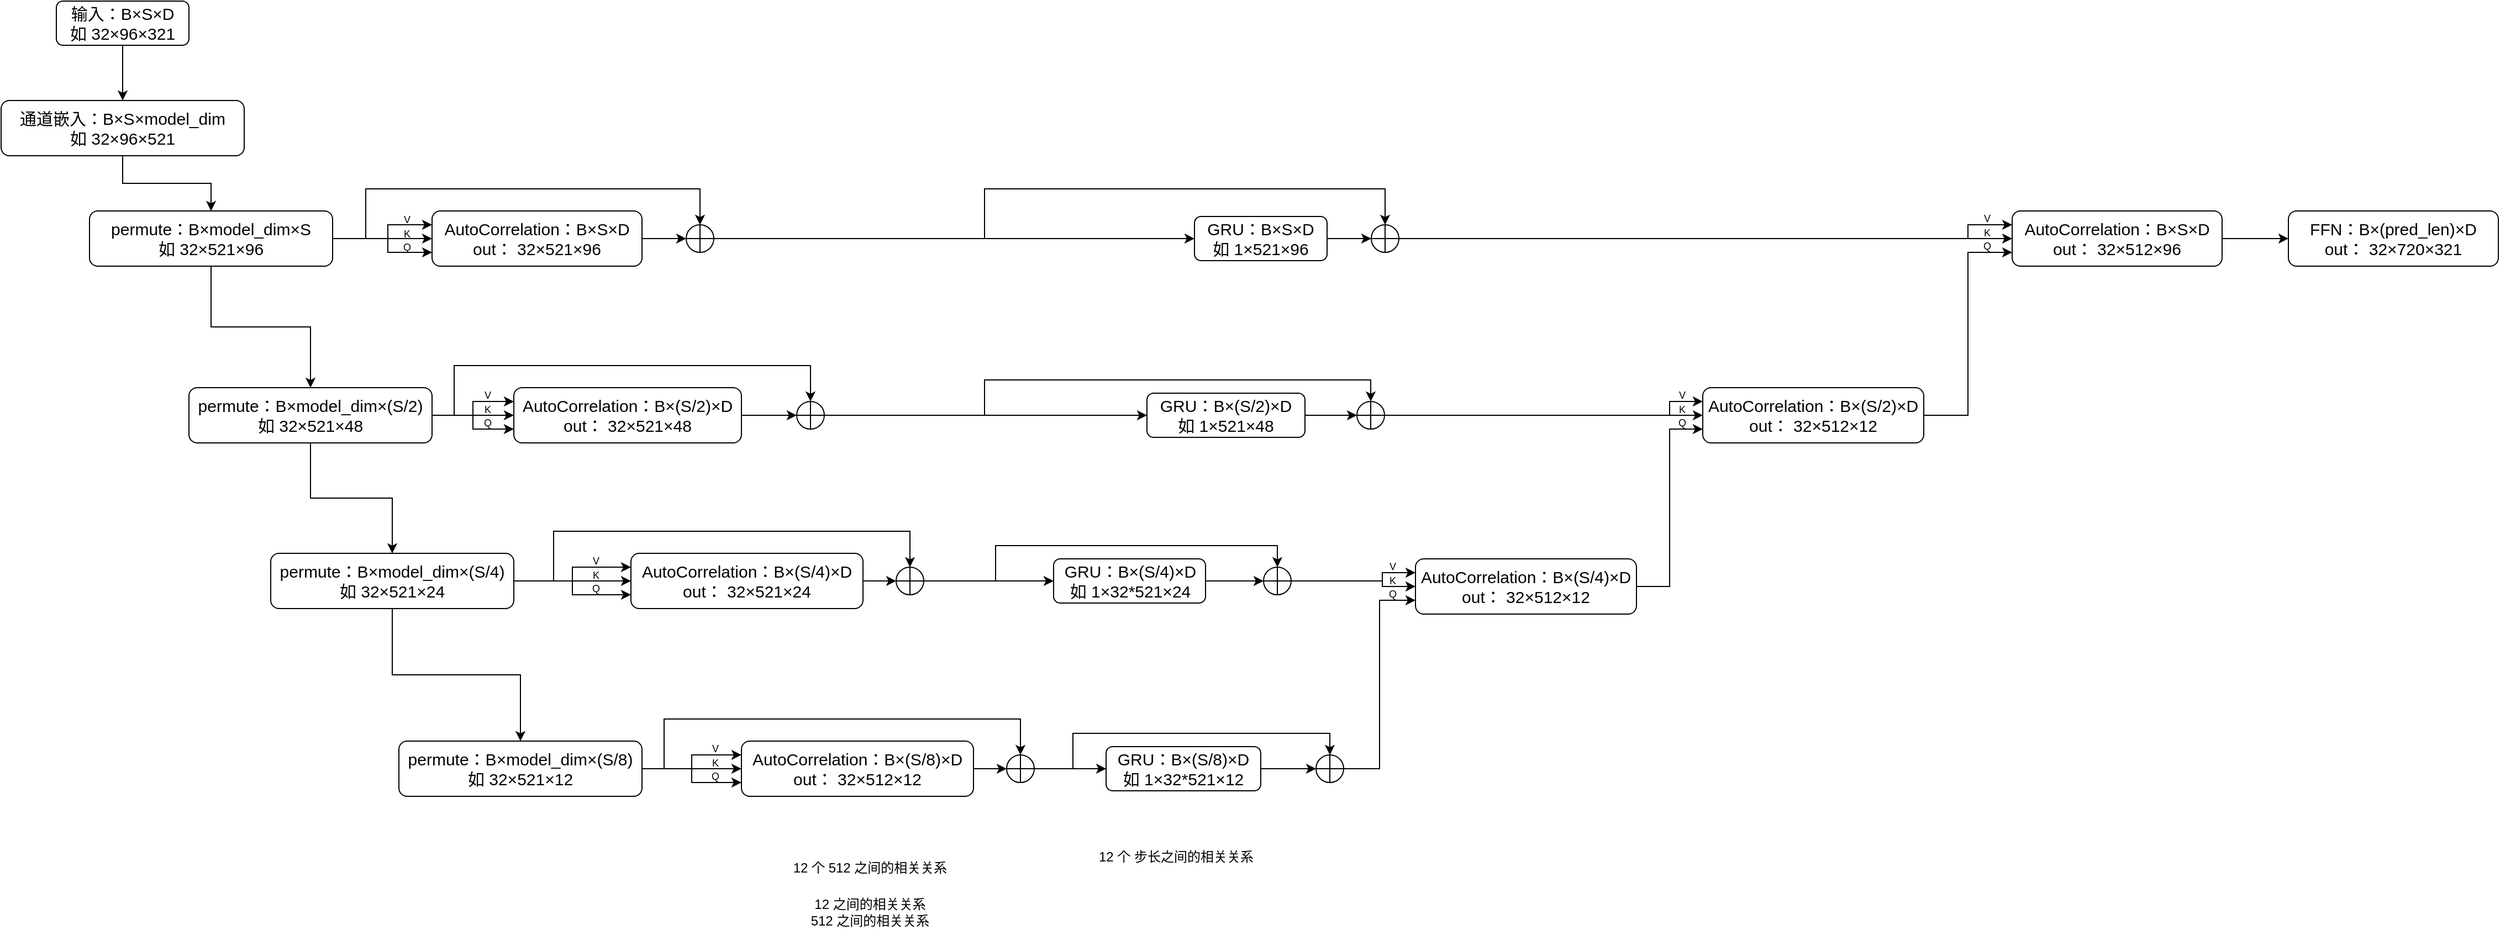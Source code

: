 <mxfile version="26.2.8" pages="2">
  <diagram name="第 1 页" id="hkFTQ6nqRGRFWogeTZOQ">
    <mxGraphModel dx="593" dy="408" grid="1" gridSize="10" guides="1" tooltips="1" connect="1" arrows="1" fold="1" page="1" pageScale="1" pageWidth="827" pageHeight="1169" math="0" shadow="0">
      <root>
        <mxCell id="0" />
        <mxCell id="1" parent="0" />
        <mxCell id="Gw7uP9N_sIeIxdFlUJaT-1" style="edgeStyle=orthogonalEdgeStyle;rounded=0;orthogonalLoop=1;jettySize=auto;html=1;exitX=0.5;exitY=1;exitDx=0;exitDy=0;entryX=0.5;entryY=0;entryDx=0;entryDy=0;fontFamily=Helvetica;fontSize=12;fontColor=default;" edge="1" parent="1" source="Gw7uP9N_sIeIxdFlUJaT-2" target="Gw7uP9N_sIeIxdFlUJaT-4">
          <mxGeometry relative="1" as="geometry" />
        </mxCell>
        <mxCell id="Gw7uP9N_sIeIxdFlUJaT-2" value="&lt;font style=&quot;font-size: 15px;&quot;&gt;输入：B×S×D&lt;/font&gt;&lt;div&gt;&lt;font style=&quot;font-size: 15px;&quot;&gt;如 32×96×321&lt;/font&gt;&lt;/div&gt;" style="rounded=1;whiteSpace=wrap;html=1;" vertex="1" parent="1">
          <mxGeometry x="230" y="290" width="120" height="40" as="geometry" />
        </mxCell>
        <mxCell id="Gw7uP9N_sIeIxdFlUJaT-3" style="edgeStyle=orthogonalEdgeStyle;rounded=0;orthogonalLoop=1;jettySize=auto;html=1;exitX=0.5;exitY=1;exitDx=0;exitDy=0;entryX=0.5;entryY=0;entryDx=0;entryDy=0;fontFamily=Helvetica;fontSize=12;fontColor=default;" edge="1" parent="1" source="Gw7uP9N_sIeIxdFlUJaT-4" target="Gw7uP9N_sIeIxdFlUJaT-10">
          <mxGeometry relative="1" as="geometry" />
        </mxCell>
        <mxCell id="Gw7uP9N_sIeIxdFlUJaT-4" value="&lt;font style=&quot;font-size: 15px;&quot;&gt;通道嵌入：B×S×model_dim&lt;/font&gt;&lt;div&gt;&lt;font style=&quot;font-size: 15px;&quot;&gt;如 32×96×521&lt;/font&gt;&lt;/div&gt;" style="rounded=1;whiteSpace=wrap;html=1;" vertex="1" parent="1">
          <mxGeometry x="180" y="380" width="220" height="50" as="geometry" />
        </mxCell>
        <mxCell id="Gw7uP9N_sIeIxdFlUJaT-5" style="edgeStyle=orthogonalEdgeStyle;rounded=0;orthogonalLoop=1;jettySize=auto;html=1;exitX=0.5;exitY=1;exitDx=0;exitDy=0;entryX=0.5;entryY=0;entryDx=0;entryDy=0;fontFamily=Helvetica;fontSize=12;fontColor=default;" edge="1" parent="1" source="Gw7uP9N_sIeIxdFlUJaT-10" target="Gw7uP9N_sIeIxdFlUJaT-14">
          <mxGeometry relative="1" as="geometry" />
        </mxCell>
        <mxCell id="Gw7uP9N_sIeIxdFlUJaT-6" style="edgeStyle=orthogonalEdgeStyle;rounded=0;orthogonalLoop=1;jettySize=auto;html=1;exitX=1;exitY=0.5;exitDx=0;exitDy=0;entryX=0;entryY=0.5;entryDx=0;entryDy=0;fontFamily=Helvetica;fontSize=12;fontColor=default;" edge="1" parent="1" source="Gw7uP9N_sIeIxdFlUJaT-10" target="Gw7uP9N_sIeIxdFlUJaT-19">
          <mxGeometry relative="1" as="geometry" />
        </mxCell>
        <mxCell id="Gw7uP9N_sIeIxdFlUJaT-7" style="edgeStyle=orthogonalEdgeStyle;rounded=0;orthogonalLoop=1;jettySize=auto;html=1;exitX=1;exitY=0.5;exitDx=0;exitDy=0;entryX=0;entryY=0.25;entryDx=0;entryDy=0;fontFamily=Helvetica;fontSize=12;fontColor=default;movable=0;resizable=0;rotatable=0;deletable=0;editable=0;locked=1;connectable=0;" edge="1" parent="1" source="Gw7uP9N_sIeIxdFlUJaT-10" target="Gw7uP9N_sIeIxdFlUJaT-19">
          <mxGeometry relative="1" as="geometry">
            <Array as="points">
              <mxPoint x="530" y="505" />
              <mxPoint x="530" y="493" />
            </Array>
          </mxGeometry>
        </mxCell>
        <mxCell id="Gw7uP9N_sIeIxdFlUJaT-8" style="edgeStyle=orthogonalEdgeStyle;rounded=0;orthogonalLoop=1;jettySize=auto;html=1;exitX=1;exitY=0.5;exitDx=0;exitDy=0;entryX=0;entryY=0.75;entryDx=0;entryDy=0;fontFamily=Helvetica;fontSize=12;fontColor=default;movable=0;resizable=0;rotatable=0;deletable=0;editable=0;locked=1;connectable=0;" edge="1" parent="1" source="Gw7uP9N_sIeIxdFlUJaT-10" target="Gw7uP9N_sIeIxdFlUJaT-19">
          <mxGeometry relative="1" as="geometry">
            <Array as="points">
              <mxPoint x="530" y="505" />
              <mxPoint x="530" y="517" />
            </Array>
          </mxGeometry>
        </mxCell>
        <mxCell id="Gw7uP9N_sIeIxdFlUJaT-9" style="edgeStyle=orthogonalEdgeStyle;rounded=0;orthogonalLoop=1;jettySize=auto;html=1;exitX=1;exitY=0.5;exitDx=0;exitDy=0;entryX=0.5;entryY=0;entryDx=0;entryDy=0;fontFamily=Helvetica;fontSize=12;fontColor=default;" edge="1" parent="1" source="Gw7uP9N_sIeIxdFlUJaT-10" target="Gw7uP9N_sIeIxdFlUJaT-22">
          <mxGeometry relative="1" as="geometry">
            <Array as="points">
              <mxPoint x="510" y="505" />
              <mxPoint x="510" y="460" />
              <mxPoint x="813" y="460" />
            </Array>
          </mxGeometry>
        </mxCell>
        <mxCell id="Gw7uP9N_sIeIxdFlUJaT-10" value="&lt;font style=&quot;font-size: 15px;&quot;&gt;permute：B×model_dim&lt;/font&gt;&lt;span style=&quot;font-size: 15px;&quot;&gt;×S&lt;/span&gt;&lt;div&gt;&lt;font style=&quot;font-size: 15px;&quot;&gt;如 32×521×96&lt;/font&gt;&lt;/div&gt;" style="rounded=1;whiteSpace=wrap;html=1;" vertex="1" parent="1">
          <mxGeometry x="260" y="480" width="220" height="50" as="geometry" />
        </mxCell>
        <mxCell id="Gw7uP9N_sIeIxdFlUJaT-11" style="edgeStyle=orthogonalEdgeStyle;rounded=0;orthogonalLoop=1;jettySize=auto;html=1;exitX=0.5;exitY=1;exitDx=0;exitDy=0;fontFamily=Helvetica;fontSize=12;fontColor=default;" edge="1" parent="1" source="Gw7uP9N_sIeIxdFlUJaT-14" target="Gw7uP9N_sIeIxdFlUJaT-16">
          <mxGeometry relative="1" as="geometry" />
        </mxCell>
        <mxCell id="Gw7uP9N_sIeIxdFlUJaT-12" style="edgeStyle=orthogonalEdgeStyle;rounded=0;orthogonalLoop=1;jettySize=auto;html=1;exitX=1;exitY=0.5;exitDx=0;exitDy=0;entryX=0;entryY=0.5;entryDx=0;entryDy=0;fontFamily=Helvetica;fontSize=12;fontColor=default;" edge="1" parent="1" source="Gw7uP9N_sIeIxdFlUJaT-14" target="Gw7uP9N_sIeIxdFlUJaT-28">
          <mxGeometry relative="1" as="geometry" />
        </mxCell>
        <mxCell id="Gw7uP9N_sIeIxdFlUJaT-13" style="edgeStyle=orthogonalEdgeStyle;rounded=0;orthogonalLoop=1;jettySize=auto;html=1;exitX=1;exitY=0.5;exitDx=0;exitDy=0;entryX=0.5;entryY=0;entryDx=0;entryDy=0;fontFamily=Helvetica;fontSize=12;fontColor=default;" edge="1" parent="1" source="Gw7uP9N_sIeIxdFlUJaT-14" target="Gw7uP9N_sIeIxdFlUJaT-30">
          <mxGeometry relative="1" as="geometry">
            <Array as="points">
              <mxPoint x="590" y="665" />
              <mxPoint x="590" y="620" />
              <mxPoint x="913" y="620" />
            </Array>
          </mxGeometry>
        </mxCell>
        <mxCell id="Gw7uP9N_sIeIxdFlUJaT-45" style="edgeStyle=orthogonalEdgeStyle;rounded=0;orthogonalLoop=1;jettySize=auto;html=1;exitX=1;exitY=0.5;exitDx=0;exitDy=0;entryX=0;entryY=0.25;entryDx=0;entryDy=0;fontFamily=Helvetica;fontSize=12;fontColor=default;" edge="1" parent="1" source="Gw7uP9N_sIeIxdFlUJaT-14" target="Gw7uP9N_sIeIxdFlUJaT-28">
          <mxGeometry relative="1" as="geometry" />
        </mxCell>
        <mxCell id="Gw7uP9N_sIeIxdFlUJaT-46" style="edgeStyle=orthogonalEdgeStyle;rounded=0;orthogonalLoop=1;jettySize=auto;html=1;exitX=1;exitY=0.5;exitDx=0;exitDy=0;entryX=0;entryY=0.75;entryDx=0;entryDy=0;fontFamily=Helvetica;fontSize=12;fontColor=default;" edge="1" parent="1" source="Gw7uP9N_sIeIxdFlUJaT-14" target="Gw7uP9N_sIeIxdFlUJaT-28">
          <mxGeometry relative="1" as="geometry" />
        </mxCell>
        <mxCell id="Gw7uP9N_sIeIxdFlUJaT-14" value="&lt;font style=&quot;font-size: 15px;&quot;&gt;permute：B×model_dim&lt;/font&gt;&lt;span style=&quot;font-size: 15px;&quot;&gt;×(S/2)&lt;/span&gt;&lt;div&gt;&lt;font style=&quot;font-size: 15px;&quot;&gt;如 32×521×48&lt;/font&gt;&lt;/div&gt;" style="rounded=1;whiteSpace=wrap;html=1;" vertex="1" parent="1">
          <mxGeometry x="350" y="640" width="220" height="50" as="geometry" />
        </mxCell>
        <mxCell id="Gw7uP9N_sIeIxdFlUJaT-15" style="edgeStyle=orthogonalEdgeStyle;rounded=0;orthogonalLoop=1;jettySize=auto;html=1;exitX=0.5;exitY=1;exitDx=0;exitDy=0;entryX=0.5;entryY=0;entryDx=0;entryDy=0;fontFamily=Helvetica;fontSize=12;fontColor=default;" edge="1" parent="1" source="Gw7uP9N_sIeIxdFlUJaT-16" target="Gw7uP9N_sIeIxdFlUJaT-17">
          <mxGeometry relative="1" as="geometry" />
        </mxCell>
        <mxCell id="Gw7uP9N_sIeIxdFlUJaT-57" style="edgeStyle=orthogonalEdgeStyle;rounded=0;orthogonalLoop=1;jettySize=auto;html=1;exitX=1;exitY=0.5;exitDx=0;exitDy=0;fontFamily=Helvetica;fontSize=12;fontColor=default;" edge="1" parent="1" source="Gw7uP9N_sIeIxdFlUJaT-16" target="Gw7uP9N_sIeIxdFlUJaT-49">
          <mxGeometry relative="1" as="geometry" />
        </mxCell>
        <mxCell id="Gw7uP9N_sIeIxdFlUJaT-58" style="edgeStyle=orthogonalEdgeStyle;rounded=0;orthogonalLoop=1;jettySize=auto;html=1;exitX=1;exitY=0.5;exitDx=0;exitDy=0;entryX=0.5;entryY=0;entryDx=0;entryDy=0;fontFamily=Helvetica;fontSize=12;fontColor=default;" edge="1" parent="1" source="Gw7uP9N_sIeIxdFlUJaT-16" target="Gw7uP9N_sIeIxdFlUJaT-52">
          <mxGeometry relative="1" as="geometry">
            <Array as="points">
              <mxPoint x="680" y="815" />
              <mxPoint x="680" y="770" />
              <mxPoint x="1003" y="770" />
            </Array>
          </mxGeometry>
        </mxCell>
        <mxCell id="Gw7uP9N_sIeIxdFlUJaT-59" style="edgeStyle=orthogonalEdgeStyle;rounded=0;orthogonalLoop=1;jettySize=auto;html=1;exitX=1;exitY=0.5;exitDx=0;exitDy=0;entryX=0;entryY=0.25;entryDx=0;entryDy=0;fontFamily=Helvetica;fontSize=12;fontColor=default;" edge="1" parent="1" source="Gw7uP9N_sIeIxdFlUJaT-16" target="Gw7uP9N_sIeIxdFlUJaT-49">
          <mxGeometry relative="1" as="geometry" />
        </mxCell>
        <mxCell id="Gw7uP9N_sIeIxdFlUJaT-60" style="edgeStyle=orthogonalEdgeStyle;rounded=0;orthogonalLoop=1;jettySize=auto;html=1;exitX=1;exitY=0.5;exitDx=0;exitDy=0;entryX=0;entryY=0.75;entryDx=0;entryDy=0;fontFamily=Helvetica;fontSize=12;fontColor=default;" edge="1" parent="1" source="Gw7uP9N_sIeIxdFlUJaT-16" target="Gw7uP9N_sIeIxdFlUJaT-49">
          <mxGeometry relative="1" as="geometry" />
        </mxCell>
        <mxCell id="Gw7uP9N_sIeIxdFlUJaT-16" value="&lt;font style=&quot;font-size: 15px;&quot;&gt;permute：B×model_dim&lt;/font&gt;&lt;span style=&quot;font-size: 15px;&quot;&gt;×(S/4)&lt;/span&gt;&lt;div&gt;&lt;font style=&quot;font-size: 15px;&quot;&gt;如 32×521×24&lt;/font&gt;&lt;/div&gt;" style="rounded=1;whiteSpace=wrap;html=1;" vertex="1" parent="1">
          <mxGeometry x="424" y="790" width="220" height="50" as="geometry" />
        </mxCell>
        <mxCell id="Gw7uP9N_sIeIxdFlUJaT-70" style="edgeStyle=orthogonalEdgeStyle;rounded=0;orthogonalLoop=1;jettySize=auto;html=1;exitX=1;exitY=0.5;exitDx=0;exitDy=0;entryX=0;entryY=0.5;entryDx=0;entryDy=0;fontFamily=Helvetica;fontSize=12;fontColor=default;" edge="1" parent="1" source="Gw7uP9N_sIeIxdFlUJaT-17" target="Gw7uP9N_sIeIxdFlUJaT-62">
          <mxGeometry relative="1" as="geometry" />
        </mxCell>
        <mxCell id="Gw7uP9N_sIeIxdFlUJaT-71" style="edgeStyle=orthogonalEdgeStyle;rounded=0;orthogonalLoop=1;jettySize=auto;html=1;exitX=1;exitY=0.5;exitDx=0;exitDy=0;entryX=0.5;entryY=0;entryDx=0;entryDy=0;fontFamily=Helvetica;fontSize=12;fontColor=default;" edge="1" parent="1" source="Gw7uP9N_sIeIxdFlUJaT-17" target="Gw7uP9N_sIeIxdFlUJaT-65">
          <mxGeometry relative="1" as="geometry">
            <Array as="points">
              <mxPoint x="780" y="985" />
              <mxPoint x="780" y="940" />
              <mxPoint x="1103" y="940" />
            </Array>
          </mxGeometry>
        </mxCell>
        <mxCell id="Gw7uP9N_sIeIxdFlUJaT-72" style="edgeStyle=orthogonalEdgeStyle;rounded=0;orthogonalLoop=1;jettySize=auto;html=1;exitX=1;exitY=0.5;exitDx=0;exitDy=0;entryX=0;entryY=0.25;entryDx=0;entryDy=0;fontFamily=Helvetica;fontSize=12;fontColor=default;" edge="1" parent="1" source="Gw7uP9N_sIeIxdFlUJaT-17" target="Gw7uP9N_sIeIxdFlUJaT-62">
          <mxGeometry relative="1" as="geometry" />
        </mxCell>
        <mxCell id="Gw7uP9N_sIeIxdFlUJaT-73" style="edgeStyle=orthogonalEdgeStyle;rounded=0;orthogonalLoop=1;jettySize=auto;html=1;exitX=1;exitY=0.5;exitDx=0;exitDy=0;entryX=0;entryY=0.75;entryDx=0;entryDy=0;fontFamily=Helvetica;fontSize=12;fontColor=default;" edge="1" parent="1" source="Gw7uP9N_sIeIxdFlUJaT-17" target="Gw7uP9N_sIeIxdFlUJaT-62">
          <mxGeometry relative="1" as="geometry" />
        </mxCell>
        <mxCell id="Gw7uP9N_sIeIxdFlUJaT-17" value="&lt;font style=&quot;font-size: 15px;&quot;&gt;permute：B×model_dim&lt;/font&gt;&lt;span style=&quot;font-size: 15px;&quot;&gt;×(S/8)&lt;/span&gt;&lt;div&gt;&lt;font style=&quot;font-size: 15px;&quot;&gt;如 32×521×12&lt;/font&gt;&lt;/div&gt;" style="rounded=1;whiteSpace=wrap;html=1;" vertex="1" parent="1">
          <mxGeometry x="540" y="960" width="220" height="50" as="geometry" />
        </mxCell>
        <mxCell id="Gw7uP9N_sIeIxdFlUJaT-27" style="edgeStyle=orthogonalEdgeStyle;rounded=0;orthogonalLoop=1;jettySize=auto;html=1;exitX=1;exitY=0.5;exitDx=0;exitDy=0;entryX=0;entryY=0.5;entryDx=0;entryDy=0;fontFamily=Helvetica;fontSize=12;fontColor=default;" edge="1" parent="1" source="Gw7uP9N_sIeIxdFlUJaT-28" target="Gw7uP9N_sIeIxdFlUJaT-30">
          <mxGeometry relative="1" as="geometry" />
        </mxCell>
        <mxCell id="Gw7uP9N_sIeIxdFlUJaT-28" value="&lt;font style=&quot;font-size: 15px;&quot;&gt;AutoCorrelation：B×(S/2)×D&lt;/font&gt;&lt;div&gt;&lt;font style=&quot;font-size: 15px;&quot;&gt;out： 32×521×48&lt;/font&gt;&lt;/div&gt;" style="rounded=1;whiteSpace=wrap;html=1;" vertex="1" parent="1">
          <mxGeometry x="644" y="640" width="206" height="50" as="geometry" />
        </mxCell>
        <mxCell id="Gw7uP9N_sIeIxdFlUJaT-29" style="edgeStyle=orthogonalEdgeStyle;rounded=0;orthogonalLoop=1;jettySize=auto;html=1;exitX=1;exitY=0.5;exitDx=0;exitDy=0;entryX=0;entryY=0.5;entryDx=0;entryDy=0;fontFamily=Helvetica;fontSize=12;fontColor=default;" edge="1" parent="1" source="Gw7uP9N_sIeIxdFlUJaT-30" target="Gw7uP9N_sIeIxdFlUJaT-32">
          <mxGeometry relative="1" as="geometry" />
        </mxCell>
        <mxCell id="Gw7uP9N_sIeIxdFlUJaT-35" style="edgeStyle=orthogonalEdgeStyle;rounded=0;orthogonalLoop=1;jettySize=auto;html=1;exitX=1;exitY=0.5;exitDx=0;exitDy=0;entryX=0.5;entryY=0;entryDx=0;entryDy=0;fontFamily=Helvetica;fontSize=12;fontColor=default;" edge="1" parent="1" source="Gw7uP9N_sIeIxdFlUJaT-30" target="Gw7uP9N_sIeIxdFlUJaT-34">
          <mxGeometry relative="1" as="geometry">
            <Array as="points">
              <mxPoint x="1070" y="665" />
              <mxPoint x="1070" y="633" />
              <mxPoint x="1420" y="633" />
            </Array>
          </mxGeometry>
        </mxCell>
        <mxCell id="Gw7uP9N_sIeIxdFlUJaT-30" value="" style="shape=orEllipse;perimeter=ellipsePerimeter;whiteSpace=wrap;html=1;backgroundOutline=1;rounded=1;strokeColor=default;align=center;verticalAlign=middle;fontFamily=Helvetica;fontSize=12;fontColor=default;fillColor=default;" vertex="1" parent="1">
          <mxGeometry x="900" y="652.5" width="25" height="25" as="geometry" />
        </mxCell>
        <mxCell id="Gw7uP9N_sIeIxdFlUJaT-31" style="edgeStyle=orthogonalEdgeStyle;rounded=0;orthogonalLoop=1;jettySize=auto;html=1;exitX=1;exitY=0.5;exitDx=0;exitDy=0;entryX=0;entryY=0.5;entryDx=0;entryDy=0;fontFamily=Helvetica;fontSize=12;fontColor=default;" edge="1" parent="1" source="Gw7uP9N_sIeIxdFlUJaT-32" target="Gw7uP9N_sIeIxdFlUJaT-34">
          <mxGeometry relative="1" as="geometry" />
        </mxCell>
        <mxCell id="Gw7uP9N_sIeIxdFlUJaT-32" value="&lt;font style=&quot;font-size: 15px;&quot;&gt;GRU：B×(S/2)×D&lt;/font&gt;&lt;div&gt;&lt;font style=&quot;font-size: 15px;&quot;&gt;如 1×521×48&lt;/font&gt;&lt;/div&gt;" style="rounded=1;whiteSpace=wrap;html=1;" vertex="1" parent="1">
          <mxGeometry x="1217" y="645" width="143" height="40" as="geometry" />
        </mxCell>
        <mxCell id="Gw7uP9N_sIeIxdFlUJaT-33" style="edgeStyle=orthogonalEdgeStyle;rounded=0;orthogonalLoop=1;jettySize=auto;html=1;exitX=1;exitY=0.5;exitDx=0;exitDy=0;fontFamily=Helvetica;fontSize=12;fontColor=default;" edge="1" parent="1" source="Gw7uP9N_sIeIxdFlUJaT-34" target="Gw7uP9N_sIeIxdFlUJaT-102">
          <mxGeometry relative="1" as="geometry">
            <mxPoint x="1260" y="665.353" as="targetPoint" />
          </mxGeometry>
        </mxCell>
        <mxCell id="Gw7uP9N_sIeIxdFlUJaT-104" style="edgeStyle=orthogonalEdgeStyle;rounded=0;orthogonalLoop=1;jettySize=auto;html=1;exitX=1;exitY=0.5;exitDx=0;exitDy=0;entryX=0;entryY=0.25;entryDx=0;entryDy=0;fontFamily=Helvetica;fontSize=12;fontColor=default;" edge="1" parent="1" source="Gw7uP9N_sIeIxdFlUJaT-34" target="Gw7uP9N_sIeIxdFlUJaT-102">
          <mxGeometry relative="1" as="geometry">
            <Array as="points">
              <mxPoint x="1690" y="665" />
              <mxPoint x="1690" y="653" />
            </Array>
          </mxGeometry>
        </mxCell>
        <mxCell id="Gw7uP9N_sIeIxdFlUJaT-34" value="" style="shape=orEllipse;perimeter=ellipsePerimeter;whiteSpace=wrap;html=1;backgroundOutline=1;rounded=1;strokeColor=default;align=center;verticalAlign=middle;fontFamily=Helvetica;fontSize=12;fontColor=default;fillColor=default;" vertex="1" parent="1">
          <mxGeometry x="1407" y="652.5" width="25" height="25" as="geometry" />
        </mxCell>
        <mxCell id="Gw7uP9N_sIeIxdFlUJaT-48" style="edgeStyle=orthogonalEdgeStyle;rounded=0;orthogonalLoop=1;jettySize=auto;html=1;exitX=1;exitY=0.5;exitDx=0;exitDy=0;entryX=0;entryY=0.5;entryDx=0;entryDy=0;fontFamily=Helvetica;fontSize=12;fontColor=default;" edge="1" parent="1" source="Gw7uP9N_sIeIxdFlUJaT-49" target="Gw7uP9N_sIeIxdFlUJaT-52">
          <mxGeometry relative="1" as="geometry" />
        </mxCell>
        <mxCell id="Gw7uP9N_sIeIxdFlUJaT-49" value="&lt;font style=&quot;font-size: 15px;&quot;&gt;AutoCorrelation：B×(S/4)×D&lt;/font&gt;&lt;div&gt;&lt;font style=&quot;font-size: 15px;&quot;&gt;out： 32×521×24&lt;/font&gt;&lt;/div&gt;" style="rounded=1;whiteSpace=wrap;html=1;" vertex="1" parent="1">
          <mxGeometry x="750" y="790" width="210" height="50" as="geometry" />
        </mxCell>
        <mxCell id="Gw7uP9N_sIeIxdFlUJaT-50" style="edgeStyle=orthogonalEdgeStyle;rounded=0;orthogonalLoop=1;jettySize=auto;html=1;exitX=1;exitY=0.5;exitDx=0;exitDy=0;entryX=0;entryY=0.5;entryDx=0;entryDy=0;fontFamily=Helvetica;fontSize=12;fontColor=default;" edge="1" parent="1" source="Gw7uP9N_sIeIxdFlUJaT-52" target="Gw7uP9N_sIeIxdFlUJaT-54">
          <mxGeometry relative="1" as="geometry" />
        </mxCell>
        <mxCell id="Gw7uP9N_sIeIxdFlUJaT-51" style="edgeStyle=orthogonalEdgeStyle;rounded=0;orthogonalLoop=1;jettySize=auto;html=1;exitX=1;exitY=0.5;exitDx=0;exitDy=0;entryX=0.5;entryY=0;entryDx=0;entryDy=0;fontFamily=Helvetica;fontSize=12;fontColor=default;" edge="1" parent="1" source="Gw7uP9N_sIeIxdFlUJaT-52" target="Gw7uP9N_sIeIxdFlUJaT-56">
          <mxGeometry relative="1" as="geometry">
            <Array as="points">
              <mxPoint x="1080" y="815" />
              <mxPoint x="1080" y="783" />
              <mxPoint x="1335" y="783" />
            </Array>
          </mxGeometry>
        </mxCell>
        <mxCell id="Gw7uP9N_sIeIxdFlUJaT-52" value="" style="shape=orEllipse;perimeter=ellipsePerimeter;whiteSpace=wrap;html=1;backgroundOutline=1;rounded=1;strokeColor=default;align=center;verticalAlign=middle;fontFamily=Helvetica;fontSize=12;fontColor=default;fillColor=default;" vertex="1" parent="1">
          <mxGeometry x="990" y="802.5" width="25" height="25" as="geometry" />
        </mxCell>
        <mxCell id="Gw7uP9N_sIeIxdFlUJaT-53" style="edgeStyle=orthogonalEdgeStyle;rounded=0;orthogonalLoop=1;jettySize=auto;html=1;exitX=1;exitY=0.5;exitDx=0;exitDy=0;entryX=0;entryY=0.5;entryDx=0;entryDy=0;fontFamily=Helvetica;fontSize=12;fontColor=default;" edge="1" parent="1" source="Gw7uP9N_sIeIxdFlUJaT-54" target="Gw7uP9N_sIeIxdFlUJaT-56">
          <mxGeometry relative="1" as="geometry" />
        </mxCell>
        <mxCell id="Gw7uP9N_sIeIxdFlUJaT-54" value="&lt;font style=&quot;font-size: 15px;&quot;&gt;GRU：B×(S/4)×D&lt;/font&gt;&lt;div&gt;&lt;font style=&quot;font-size: 15px;&quot;&gt;如 1×32*521×24&lt;/font&gt;&lt;/div&gt;" style="rounded=1;whiteSpace=wrap;html=1;" vertex="1" parent="1">
          <mxGeometry x="1132.5" y="795" width="137.5" height="40" as="geometry" />
        </mxCell>
        <mxCell id="Gw7uP9N_sIeIxdFlUJaT-55" style="edgeStyle=orthogonalEdgeStyle;rounded=0;orthogonalLoop=1;jettySize=auto;html=1;exitX=1;exitY=0.5;exitDx=0;exitDy=0;fontFamily=Helvetica;fontSize=12;fontColor=default;" edge="1" parent="1" source="Gw7uP9N_sIeIxdFlUJaT-56" target="Gw7uP9N_sIeIxdFlUJaT-78">
          <mxGeometry relative="1" as="geometry">
            <mxPoint x="1350" y="815.353" as="targetPoint" />
            <Array as="points">
              <mxPoint x="1430" y="815" />
              <mxPoint x="1430" y="820" />
            </Array>
          </mxGeometry>
        </mxCell>
        <mxCell id="Gw7uP9N_sIeIxdFlUJaT-79" style="edgeStyle=orthogonalEdgeStyle;rounded=0;orthogonalLoop=1;jettySize=auto;html=1;exitX=1;exitY=0.5;exitDx=0;exitDy=0;fontFamily=Helvetica;fontSize=12;fontColor=default;entryX=0;entryY=0.25;entryDx=0;entryDy=0;" edge="1" parent="1" source="Gw7uP9N_sIeIxdFlUJaT-56" target="Gw7uP9N_sIeIxdFlUJaT-78">
          <mxGeometry relative="1" as="geometry">
            <mxPoint x="1370" y="800" as="targetPoint" />
            <Array as="points">
              <mxPoint x="1430" y="815" />
              <mxPoint x="1430" y="808" />
            </Array>
          </mxGeometry>
        </mxCell>
        <mxCell id="Gw7uP9N_sIeIxdFlUJaT-56" value="" style="shape=orEllipse;perimeter=ellipsePerimeter;whiteSpace=wrap;html=1;backgroundOutline=1;rounded=1;strokeColor=default;align=center;verticalAlign=middle;fontFamily=Helvetica;fontSize=12;fontColor=default;fillColor=default;" vertex="1" parent="1">
          <mxGeometry x="1322.5" y="802.5" width="25" height="25" as="geometry" />
        </mxCell>
        <mxCell id="Gw7uP9N_sIeIxdFlUJaT-61" style="edgeStyle=orthogonalEdgeStyle;rounded=0;orthogonalLoop=1;jettySize=auto;html=1;exitX=1;exitY=0.5;exitDx=0;exitDy=0;entryX=0;entryY=0.5;entryDx=0;entryDy=0;fontFamily=Helvetica;fontSize=12;fontColor=default;" edge="1" parent="1" source="Gw7uP9N_sIeIxdFlUJaT-62" target="Gw7uP9N_sIeIxdFlUJaT-65">
          <mxGeometry relative="1" as="geometry" />
        </mxCell>
        <mxCell id="Gw7uP9N_sIeIxdFlUJaT-62" value="&lt;font style=&quot;font-size: 15px;&quot;&gt;AutoCorrelation：B×(S/8)×D&lt;/font&gt;&lt;div&gt;&lt;font style=&quot;font-size: 15px;&quot;&gt;out： 32×512×12&lt;/font&gt;&lt;/div&gt;" style="rounded=1;whiteSpace=wrap;html=1;" vertex="1" parent="1">
          <mxGeometry x="850" y="960" width="210" height="50" as="geometry" />
        </mxCell>
        <mxCell id="Gw7uP9N_sIeIxdFlUJaT-63" style="edgeStyle=orthogonalEdgeStyle;rounded=0;orthogonalLoop=1;jettySize=auto;html=1;exitX=1;exitY=0.5;exitDx=0;exitDy=0;entryX=0;entryY=0.5;entryDx=0;entryDy=0;fontFamily=Helvetica;fontSize=12;fontColor=default;" edge="1" parent="1" source="Gw7uP9N_sIeIxdFlUJaT-65" target="Gw7uP9N_sIeIxdFlUJaT-67">
          <mxGeometry relative="1" as="geometry" />
        </mxCell>
        <mxCell id="Gw7uP9N_sIeIxdFlUJaT-64" style="edgeStyle=orthogonalEdgeStyle;rounded=0;orthogonalLoop=1;jettySize=auto;html=1;exitX=1;exitY=0.5;exitDx=0;exitDy=0;entryX=0.5;entryY=0;entryDx=0;entryDy=0;fontFamily=Helvetica;fontSize=12;fontColor=default;" edge="1" parent="1" source="Gw7uP9N_sIeIxdFlUJaT-65" target="Gw7uP9N_sIeIxdFlUJaT-69">
          <mxGeometry relative="1" as="geometry">
            <Array as="points">
              <mxPoint x="1150" y="985" />
              <mxPoint x="1150" y="953" />
              <mxPoint x="1383" y="953" />
            </Array>
          </mxGeometry>
        </mxCell>
        <mxCell id="Gw7uP9N_sIeIxdFlUJaT-65" value="" style="shape=orEllipse;perimeter=ellipsePerimeter;whiteSpace=wrap;html=1;backgroundOutline=1;rounded=1;strokeColor=default;align=center;verticalAlign=middle;fontFamily=Helvetica;fontSize=12;fontColor=default;fillColor=default;" vertex="1" parent="1">
          <mxGeometry x="1090" y="972.5" width="25" height="25" as="geometry" />
        </mxCell>
        <mxCell id="Gw7uP9N_sIeIxdFlUJaT-66" style="edgeStyle=orthogonalEdgeStyle;rounded=0;orthogonalLoop=1;jettySize=auto;html=1;exitX=1;exitY=0.5;exitDx=0;exitDy=0;entryX=0;entryY=0.5;entryDx=0;entryDy=0;fontFamily=Helvetica;fontSize=12;fontColor=default;" edge="1" parent="1" source="Gw7uP9N_sIeIxdFlUJaT-67" target="Gw7uP9N_sIeIxdFlUJaT-69">
          <mxGeometry relative="1" as="geometry" />
        </mxCell>
        <mxCell id="Gw7uP9N_sIeIxdFlUJaT-67" value="&lt;font style=&quot;font-size: 15px;&quot;&gt;GRU：B×(S/8)×D&lt;/font&gt;&lt;div&gt;&lt;font style=&quot;font-size: 15px;&quot;&gt;如 1×32*521×12&lt;/font&gt;&lt;/div&gt;" style="rounded=1;whiteSpace=wrap;html=1;" vertex="1" parent="1">
          <mxGeometry x="1180" y="965" width="140" height="40" as="geometry" />
        </mxCell>
        <mxCell id="Gw7uP9N_sIeIxdFlUJaT-68" style="edgeStyle=orthogonalEdgeStyle;rounded=0;orthogonalLoop=1;jettySize=auto;html=1;exitX=1;exitY=0.5;exitDx=0;exitDy=0;fontFamily=Helvetica;fontSize=12;fontColor=default;entryX=0;entryY=0.75;entryDx=0;entryDy=0;" edge="1" parent="1" source="Gw7uP9N_sIeIxdFlUJaT-69" target="Gw7uP9N_sIeIxdFlUJaT-78">
          <mxGeometry relative="1" as="geometry">
            <mxPoint x="1450" y="985.353" as="targetPoint" />
          </mxGeometry>
        </mxCell>
        <mxCell id="Gw7uP9N_sIeIxdFlUJaT-69" value="" style="shape=orEllipse;perimeter=ellipsePerimeter;whiteSpace=wrap;html=1;backgroundOutline=1;rounded=1;strokeColor=default;align=center;verticalAlign=middle;fontFamily=Helvetica;fontSize=12;fontColor=default;fillColor=default;" vertex="1" parent="1">
          <mxGeometry x="1370" y="972.5" width="25" height="25" as="geometry" />
        </mxCell>
        <mxCell id="Gw7uP9N_sIeIxdFlUJaT-75" value="12 个 512 之间的相关关系" style="text;html=1;align=center;verticalAlign=middle;whiteSpace=wrap;rounded=0;fontFamily=Helvetica;fontSize=12;fontColor=default;" vertex="1" parent="1">
          <mxGeometry x="883" y="1050" width="167" height="50" as="geometry" />
        </mxCell>
        <mxCell id="Gw7uP9N_sIeIxdFlUJaT-76" value="12 个 步长之间的相关关系" style="text;html=1;align=center;verticalAlign=middle;whiteSpace=wrap;rounded=0;fontFamily=Helvetica;fontSize=12;fontColor=default;" vertex="1" parent="1">
          <mxGeometry x="1160" y="1040" width="167" height="50" as="geometry" />
        </mxCell>
        <mxCell id="Gw7uP9N_sIeIxdFlUJaT-77" value="12 之间的相关关系&lt;div&gt;512 之间的相关关系&lt;/div&gt;" style="text;html=1;align=center;verticalAlign=middle;whiteSpace=wrap;rounded=0;fontFamily=Helvetica;fontSize=12;fontColor=default;" vertex="1" parent="1">
          <mxGeometry x="883" y="1090" width="167" height="50" as="geometry" />
        </mxCell>
        <mxCell id="Gw7uP9N_sIeIxdFlUJaT-103" style="edgeStyle=orthogonalEdgeStyle;rounded=0;orthogonalLoop=1;jettySize=auto;html=1;exitX=1;exitY=0.5;exitDx=0;exitDy=0;entryX=0;entryY=0.75;entryDx=0;entryDy=0;fontFamily=Helvetica;fontSize=12;fontColor=default;" edge="1" parent="1" source="Gw7uP9N_sIeIxdFlUJaT-78" target="Gw7uP9N_sIeIxdFlUJaT-102">
          <mxGeometry relative="1" as="geometry" />
        </mxCell>
        <mxCell id="Gw7uP9N_sIeIxdFlUJaT-78" value="&lt;font style=&quot;font-size: 15px;&quot;&gt;AutoCorrelation：B×(S/4)×D&lt;/font&gt;&lt;div&gt;&lt;font style=&quot;font-size: 15px;&quot;&gt;out： 32×512×12&lt;/font&gt;&lt;/div&gt;" style="rounded=1;whiteSpace=wrap;html=1;" vertex="1" parent="1">
          <mxGeometry x="1460" y="795" width="200" height="50" as="geometry" />
        </mxCell>
        <mxCell id="Gw7uP9N_sIeIxdFlUJaT-82" value="&lt;font style=&quot;font-size: 9px;&quot;&gt;V&lt;/font&gt;" style="text;html=1;align=center;verticalAlign=middle;whiteSpace=wrap;rounded=0;fontFamily=Helvetica;fontSize=12;fontColor=default;" vertex="1" parent="1">
          <mxGeometry x="612.5" y="642" width="15" height="7.5" as="geometry" />
        </mxCell>
        <mxCell id="Gw7uP9N_sIeIxdFlUJaT-85" value="&lt;font style=&quot;font-size: 9px;&quot;&gt;K&lt;/font&gt;" style="text;html=1;align=center;verticalAlign=middle;whiteSpace=wrap;rounded=0;fontFamily=Helvetica;fontSize=12;fontColor=default;" vertex="1" parent="1">
          <mxGeometry x="612.5" y="655.5" width="15" height="7.5" as="geometry" />
        </mxCell>
        <mxCell id="Gw7uP9N_sIeIxdFlUJaT-86" value="&lt;span style=&quot;font-size: 9px;&quot;&gt;Q&lt;/span&gt;" style="text;html=1;align=center;verticalAlign=middle;whiteSpace=wrap;rounded=0;fontFamily=Helvetica;fontSize=12;fontColor=default;" vertex="1" parent="1">
          <mxGeometry x="612.5" y="667" width="15" height="7.5" as="geometry" />
        </mxCell>
        <mxCell id="Gw7uP9N_sIeIxdFlUJaT-90" value="&lt;font style=&quot;font-size: 9px;&quot;&gt;V&lt;/font&gt;" style="text;html=1;align=center;verticalAlign=middle;whiteSpace=wrap;rounded=0;fontFamily=Helvetica;fontSize=12;fontColor=default;" vertex="1" parent="1">
          <mxGeometry x="711" y="792" width="15" height="7.5" as="geometry" />
        </mxCell>
        <mxCell id="Gw7uP9N_sIeIxdFlUJaT-91" value="&lt;font style=&quot;font-size: 9px;&quot;&gt;K&lt;/font&gt;" style="text;html=1;align=center;verticalAlign=middle;whiteSpace=wrap;rounded=0;fontFamily=Helvetica;fontSize=12;fontColor=default;" vertex="1" parent="1">
          <mxGeometry x="711" y="805.5" width="15" height="7.5" as="geometry" />
        </mxCell>
        <mxCell id="Gw7uP9N_sIeIxdFlUJaT-92" value="&lt;span style=&quot;font-size: 9px;&quot;&gt;Q&lt;/span&gt;" style="text;html=1;align=center;verticalAlign=middle;whiteSpace=wrap;rounded=0;fontFamily=Helvetica;fontSize=12;fontColor=default;" vertex="1" parent="1">
          <mxGeometry x="711" y="817" width="15" height="7.5" as="geometry" />
        </mxCell>
        <mxCell id="Gw7uP9N_sIeIxdFlUJaT-93" value="&lt;font style=&quot;font-size: 9px;&quot;&gt;V&lt;/font&gt;" style="text;html=1;align=center;verticalAlign=middle;whiteSpace=wrap;rounded=0;fontFamily=Helvetica;fontSize=12;fontColor=default;" vertex="1" parent="1">
          <mxGeometry x="819" y="962" width="15" height="7.5" as="geometry" />
        </mxCell>
        <mxCell id="Gw7uP9N_sIeIxdFlUJaT-94" value="&lt;font style=&quot;font-size: 9px;&quot;&gt;K&lt;/font&gt;" style="text;html=1;align=center;verticalAlign=middle;whiteSpace=wrap;rounded=0;fontFamily=Helvetica;fontSize=12;fontColor=default;" vertex="1" parent="1">
          <mxGeometry x="819" y="975.5" width="15" height="7.5" as="geometry" />
        </mxCell>
        <mxCell id="Gw7uP9N_sIeIxdFlUJaT-95" value="&lt;span style=&quot;font-size: 9px;&quot;&gt;Q&lt;/span&gt;" style="text;html=1;align=center;verticalAlign=middle;whiteSpace=wrap;rounded=0;fontFamily=Helvetica;fontSize=12;fontColor=default;" vertex="1" parent="1">
          <mxGeometry x="819" y="987" width="15" height="7.5" as="geometry" />
        </mxCell>
        <mxCell id="Gw7uP9N_sIeIxdFlUJaT-96" value="&lt;font style=&quot;font-size: 9px;&quot;&gt;V&lt;/font&gt;" style="text;html=1;align=center;verticalAlign=middle;whiteSpace=wrap;rounded=0;fontFamily=Helvetica;fontSize=12;fontColor=default;" vertex="1" parent="1">
          <mxGeometry x="540" y="483" width="15" height="7.5" as="geometry" />
        </mxCell>
        <mxCell id="Gw7uP9N_sIeIxdFlUJaT-97" value="&lt;font style=&quot;font-size: 9px;&quot;&gt;K&lt;/font&gt;" style="text;html=1;align=center;verticalAlign=middle;whiteSpace=wrap;rounded=0;fontFamily=Helvetica;fontSize=12;fontColor=default;" vertex="1" parent="1">
          <mxGeometry x="540" y="496.5" width="15" height="7.5" as="geometry" />
        </mxCell>
        <mxCell id="Gw7uP9N_sIeIxdFlUJaT-98" value="&lt;span style=&quot;font-size: 9px;&quot;&gt;Q&lt;/span&gt;" style="text;html=1;align=center;verticalAlign=middle;whiteSpace=wrap;rounded=0;fontFamily=Helvetica;fontSize=12;fontColor=default;" vertex="1" parent="1">
          <mxGeometry x="540" y="508" width="15" height="7.5" as="geometry" />
        </mxCell>
        <mxCell id="Gw7uP9N_sIeIxdFlUJaT-99" value="&lt;font style=&quot;font-size: 9px;&quot;&gt;V&lt;/font&gt;" style="text;html=1;align=center;verticalAlign=middle;whiteSpace=wrap;rounded=0;fontFamily=Helvetica;fontSize=12;fontColor=default;" vertex="1" parent="1">
          <mxGeometry x="1432" y="796.75" width="15" height="7.5" as="geometry" />
        </mxCell>
        <mxCell id="Gw7uP9N_sIeIxdFlUJaT-100" value="&lt;font style=&quot;font-size: 9px;&quot;&gt;K&lt;/font&gt;" style="text;html=1;align=center;verticalAlign=middle;whiteSpace=wrap;rounded=0;fontFamily=Helvetica;fontSize=12;fontColor=default;" vertex="1" parent="1">
          <mxGeometry x="1432" y="810.25" width="15" height="7.5" as="geometry" />
        </mxCell>
        <mxCell id="Gw7uP9N_sIeIxdFlUJaT-101" value="&lt;span style=&quot;font-size: 9px;&quot;&gt;Q&lt;/span&gt;" style="text;html=1;align=center;verticalAlign=middle;whiteSpace=wrap;rounded=0;fontFamily=Helvetica;fontSize=12;fontColor=default;" vertex="1" parent="1">
          <mxGeometry x="1432" y="821.75" width="15" height="7.5" as="geometry" />
        </mxCell>
        <mxCell id="Gw7uP9N_sIeIxdFlUJaT-106" style="edgeStyle=orthogonalEdgeStyle;rounded=0;orthogonalLoop=1;jettySize=auto;html=1;exitX=1;exitY=0.5;exitDx=0;exitDy=0;entryX=0;entryY=0.75;entryDx=0;entryDy=0;fontFamily=Helvetica;fontSize=12;fontColor=default;" edge="1" parent="1" source="Gw7uP9N_sIeIxdFlUJaT-102" target="Gw7uP9N_sIeIxdFlUJaT-105">
          <mxGeometry relative="1" as="geometry" />
        </mxCell>
        <mxCell id="Gw7uP9N_sIeIxdFlUJaT-102" value="&lt;font style=&quot;font-size: 15px;&quot;&gt;AutoCorrelation：B×(S/2)×D&lt;/font&gt;&lt;div&gt;&lt;font style=&quot;font-size: 15px;&quot;&gt;out： 32×512×12&lt;/font&gt;&lt;/div&gt;" style="rounded=1;whiteSpace=wrap;html=1;" vertex="1" parent="1">
          <mxGeometry x="1720" y="640" width="200" height="50" as="geometry" />
        </mxCell>
        <mxCell id="Gw7uP9N_sIeIxdFlUJaT-118" style="edgeStyle=orthogonalEdgeStyle;rounded=0;orthogonalLoop=1;jettySize=auto;html=1;exitX=1;exitY=0.5;exitDx=0;exitDy=0;entryX=0;entryY=0.5;entryDx=0;entryDy=0;fontFamily=Helvetica;fontSize=12;fontColor=default;" edge="1" parent="1" source="Gw7uP9N_sIeIxdFlUJaT-105" target="Gw7uP9N_sIeIxdFlUJaT-116">
          <mxGeometry relative="1" as="geometry" />
        </mxCell>
        <mxCell id="Gw7uP9N_sIeIxdFlUJaT-105" value="&lt;font style=&quot;font-size: 15px;&quot;&gt;AutoCorrelation：B×S×D&lt;/font&gt;&lt;div&gt;&lt;font style=&quot;font-size: 15px;&quot;&gt;out： 32×512×96&lt;/font&gt;&lt;/div&gt;" style="rounded=1;whiteSpace=wrap;html=1;" vertex="1" parent="1">
          <mxGeometry x="2000" y="480" width="190" height="50" as="geometry" />
        </mxCell>
        <mxCell id="Gw7uP9N_sIeIxdFlUJaT-18" style="edgeStyle=orthogonalEdgeStyle;rounded=0;orthogonalLoop=1;jettySize=auto;html=1;exitX=1;exitY=0.5;exitDx=0;exitDy=0;entryX=0;entryY=0.5;entryDx=0;entryDy=0;fontFamily=Helvetica;fontSize=12;fontColor=default;" edge="1" parent="1" source="Gw7uP9N_sIeIxdFlUJaT-19" target="Gw7uP9N_sIeIxdFlUJaT-22">
          <mxGeometry relative="1" as="geometry" />
        </mxCell>
        <mxCell id="Gw7uP9N_sIeIxdFlUJaT-19" value="&lt;font style=&quot;font-size: 15px;&quot;&gt;AutoCorrelation：B×S×D&lt;/font&gt;&lt;div&gt;&lt;font style=&quot;font-size: 15px;&quot;&gt;out： 32×521×96&lt;/font&gt;&lt;/div&gt;" style="rounded=1;whiteSpace=wrap;html=1;" vertex="1" parent="1">
          <mxGeometry x="570" y="480" width="190" height="50" as="geometry" />
        </mxCell>
        <mxCell id="Gw7uP9N_sIeIxdFlUJaT-20" style="edgeStyle=orthogonalEdgeStyle;rounded=0;orthogonalLoop=1;jettySize=auto;html=1;exitX=1;exitY=0.5;exitDx=0;exitDy=0;entryX=0;entryY=0.5;entryDx=0;entryDy=0;fontFamily=Helvetica;fontSize=12;fontColor=default;" edge="1" parent="1" source="Gw7uP9N_sIeIxdFlUJaT-22" target="Gw7uP9N_sIeIxdFlUJaT-24">
          <mxGeometry relative="1" as="geometry" />
        </mxCell>
        <mxCell id="Gw7uP9N_sIeIxdFlUJaT-21" style="edgeStyle=orthogonalEdgeStyle;rounded=0;orthogonalLoop=1;jettySize=auto;html=1;exitX=1;exitY=0.5;exitDx=0;exitDy=0;entryX=0.5;entryY=0;entryDx=0;entryDy=0;fontFamily=Helvetica;fontSize=12;fontColor=default;" edge="1" parent="1" source="Gw7uP9N_sIeIxdFlUJaT-22" target="Gw7uP9N_sIeIxdFlUJaT-26">
          <mxGeometry relative="1" as="geometry">
            <Array as="points">
              <mxPoint x="1070" y="505" />
              <mxPoint x="1070" y="460" />
              <mxPoint x="1433" y="460" />
            </Array>
          </mxGeometry>
        </mxCell>
        <mxCell id="Gw7uP9N_sIeIxdFlUJaT-22" value="" style="shape=orEllipse;perimeter=ellipsePerimeter;whiteSpace=wrap;html=1;backgroundOutline=1;rounded=1;strokeColor=default;align=center;verticalAlign=middle;fontFamily=Helvetica;fontSize=12;fontColor=default;fillColor=default;" vertex="1" parent="1">
          <mxGeometry x="800" y="492.5" width="25" height="25" as="geometry" />
        </mxCell>
        <mxCell id="Gw7uP9N_sIeIxdFlUJaT-23" style="edgeStyle=orthogonalEdgeStyle;rounded=0;orthogonalLoop=1;jettySize=auto;html=1;exitX=1;exitY=0.5;exitDx=0;exitDy=0;entryX=0;entryY=0.5;entryDx=0;entryDy=0;fontFamily=Helvetica;fontSize=12;fontColor=default;" edge="1" parent="1" source="Gw7uP9N_sIeIxdFlUJaT-24" target="Gw7uP9N_sIeIxdFlUJaT-26">
          <mxGeometry relative="1" as="geometry" />
        </mxCell>
        <mxCell id="Gw7uP9N_sIeIxdFlUJaT-24" value="&lt;font style=&quot;font-size: 15px;&quot;&gt;GRU：B×S×D&lt;/font&gt;&lt;div&gt;&lt;font style=&quot;font-size: 15px;&quot;&gt;如 1×521×96&lt;/font&gt;&lt;/div&gt;" style="rounded=1;whiteSpace=wrap;html=1;" vertex="1" parent="1">
          <mxGeometry x="1260" y="485" width="120" height="40" as="geometry" />
        </mxCell>
        <mxCell id="Gw7uP9N_sIeIxdFlUJaT-25" style="edgeStyle=orthogonalEdgeStyle;rounded=0;orthogonalLoop=1;jettySize=auto;html=1;exitX=1;exitY=0.5;exitDx=0;exitDy=0;fontFamily=Helvetica;fontSize=12;fontColor=default;entryX=0;entryY=0.5;entryDx=0;entryDy=0;" edge="1" parent="1" source="Gw7uP9N_sIeIxdFlUJaT-26" target="Gw7uP9N_sIeIxdFlUJaT-105">
          <mxGeometry relative="1" as="geometry">
            <mxPoint x="1110" y="504.667" as="targetPoint" />
          </mxGeometry>
        </mxCell>
        <mxCell id="Gw7uP9N_sIeIxdFlUJaT-107" style="edgeStyle=orthogonalEdgeStyle;rounded=0;orthogonalLoop=1;jettySize=auto;html=1;exitX=1;exitY=0.5;exitDx=0;exitDy=0;entryX=0;entryY=0.25;entryDx=0;entryDy=0;fontFamily=Helvetica;fontSize=12;fontColor=default;" edge="1" parent="1" source="Gw7uP9N_sIeIxdFlUJaT-26" target="Gw7uP9N_sIeIxdFlUJaT-105">
          <mxGeometry relative="1" as="geometry">
            <Array as="points">
              <mxPoint x="1960" y="505" />
              <mxPoint x="1960" y="493" />
            </Array>
          </mxGeometry>
        </mxCell>
        <mxCell id="Gw7uP9N_sIeIxdFlUJaT-26" value="" style="shape=orEllipse;perimeter=ellipsePerimeter;whiteSpace=wrap;html=1;backgroundOutline=1;rounded=1;strokeColor=default;align=center;verticalAlign=middle;fontFamily=Helvetica;fontSize=12;fontColor=default;fillColor=default;" vertex="1" parent="1">
          <mxGeometry x="1420" y="492.5" width="25" height="25" as="geometry" />
        </mxCell>
        <mxCell id="Gw7uP9N_sIeIxdFlUJaT-108" value="&lt;font style=&quot;font-size: 9px;&quot;&gt;V&lt;/font&gt;" style="text;html=1;align=center;verticalAlign=middle;whiteSpace=wrap;rounded=0;fontFamily=Helvetica;fontSize=12;fontColor=default;" vertex="1" parent="1">
          <mxGeometry x="1694" y="642" width="15" height="7.5" as="geometry" />
        </mxCell>
        <mxCell id="Gw7uP9N_sIeIxdFlUJaT-109" value="&lt;font style=&quot;font-size: 9px;&quot;&gt;K&lt;/font&gt;" style="text;html=1;align=center;verticalAlign=middle;whiteSpace=wrap;rounded=0;fontFamily=Helvetica;fontSize=12;fontColor=default;" vertex="1" parent="1">
          <mxGeometry x="1694" y="655.5" width="15" height="7.5" as="geometry" />
        </mxCell>
        <mxCell id="Gw7uP9N_sIeIxdFlUJaT-110" value="&lt;span style=&quot;font-size: 9px;&quot;&gt;Q&lt;/span&gt;" style="text;html=1;align=center;verticalAlign=middle;whiteSpace=wrap;rounded=0;fontFamily=Helvetica;fontSize=12;fontColor=default;" vertex="1" parent="1">
          <mxGeometry x="1694" y="667" width="15" height="7.5" as="geometry" />
        </mxCell>
        <mxCell id="Gw7uP9N_sIeIxdFlUJaT-111" value="&lt;font style=&quot;font-size: 9px;&quot;&gt;V&lt;/font&gt;" style="text;html=1;align=center;verticalAlign=middle;whiteSpace=wrap;rounded=0;fontFamily=Helvetica;fontSize=12;fontColor=default;" vertex="1" parent="1">
          <mxGeometry x="1970" y="482" width="15" height="7.5" as="geometry" />
        </mxCell>
        <mxCell id="Gw7uP9N_sIeIxdFlUJaT-112" value="&lt;font style=&quot;font-size: 9px;&quot;&gt;K&lt;/font&gt;" style="text;html=1;align=center;verticalAlign=middle;whiteSpace=wrap;rounded=0;fontFamily=Helvetica;fontSize=12;fontColor=default;" vertex="1" parent="1">
          <mxGeometry x="1970" y="495.5" width="15" height="7.5" as="geometry" />
        </mxCell>
        <mxCell id="Gw7uP9N_sIeIxdFlUJaT-113" value="&lt;span style=&quot;font-size: 9px;&quot;&gt;Q&lt;/span&gt;" style="text;html=1;align=center;verticalAlign=middle;whiteSpace=wrap;rounded=0;fontFamily=Helvetica;fontSize=12;fontColor=default;" vertex="1" parent="1">
          <mxGeometry x="1970" y="507" width="15" height="7.5" as="geometry" />
        </mxCell>
        <mxCell id="Gw7uP9N_sIeIxdFlUJaT-116" value="&lt;font style=&quot;font-size: 15px;&quot;&gt;FFN：B×(pred_len)×D&lt;/font&gt;&lt;div&gt;&lt;font style=&quot;font-size: 15px;&quot;&gt;out： 32×720×321&lt;/font&gt;&lt;/div&gt;" style="rounded=1;whiteSpace=wrap;html=1;" vertex="1" parent="1">
          <mxGeometry x="2250" y="480" width="190" height="50" as="geometry" />
        </mxCell>
      </root>
    </mxGraphModel>
  </diagram>
  <diagram id="HyeFWyucLhSeiIUQlEii" name="第 2 页">
    <mxGraphModel grid="1" page="1" gridSize="10" guides="1" tooltips="1" connect="1" arrows="1" fold="1" pageScale="1" pageWidth="827" pageHeight="1169" math="0" shadow="0">
      <root>
        <mxCell id="0" />
        <mxCell id="1" parent="0" />
      </root>
    </mxGraphModel>
  </diagram>
</mxfile>
